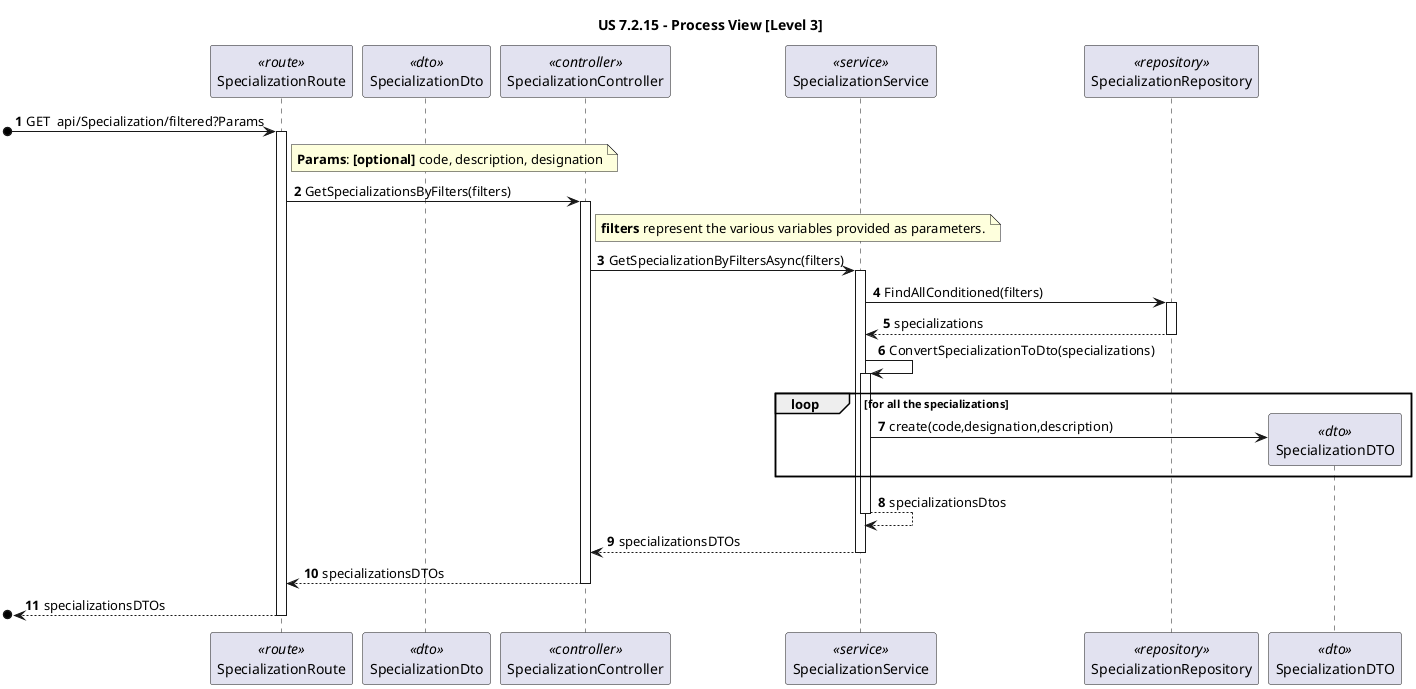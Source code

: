 @startuml

title "US 7.2.15 - Process View [Level 3]"

autonumber
participant "SpecializationRoute" as ROUTE <<route>>
participant "SpecializationDto" as pat_dto <<dto>>
participant "SpecializationController" as CTRL <<controller>>
participant "SpecializationService" as SVC <<service>>
participant "SpecializationRepository" as REPO <<repository>>
participant "SpecializationDTO" as DTO <<dto>>


[o-> ROUTE: GET  api/Specialization/filtered?Params
activate ROUTE
note right of ROUTE:**Params**: **[optional]** code, description, designation

ROUTE -> CTRL: GetSpecializationsByFilters(filters)
activate CTRL

note right of CTRL: **filters** represent the various variables provided as parameters.

CTRL -> SVC: GetSpecializationByFiltersAsync(filters)
activate SVC

SVC -> REPO : FindAllConditioned(filters)
activate REPO
REPO --> SVC : specializations
deactivate REPO

SVC -> SVC: ConvertSpecializationToDto(specializations)
activate SVC

loop for all the specializations
        SVC -> DTO ** : create(code,designation,description)
end loop


SVC --> SVC : specializationsDtos
deactivate SVC

SVC --> CTRL: specializationsDTOs
deactivate SVC

CTRL --> ROUTE: specializationsDTOs
deactivate CTRL

[o<-- ROUTE: specializationsDTOs
deactivate ROUTE
@enduml